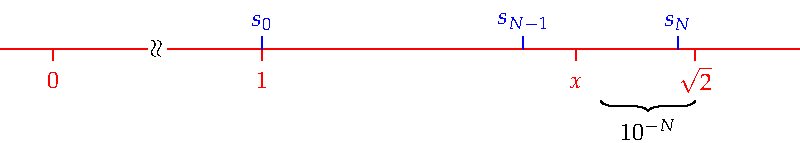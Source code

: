 settings.tex="pdflatex";

texpreamble("\usepackage{amsmath}
\usepackage{amsthm,amssymb}
\usepackage{mathpazo}
\usepackage[svgnames]{xcolor}
");
import graph;

size(400);

scale(Broken(0.1,0.9));

xaxis(-0.05,sqrt(2)+0.1,red,RightTicks(new real[]{0,1}));
xtick(Label("$x$",align=S),1.3,S,red);
xtick(Label("$\sqrt{2}$",align=S),sqrt(2),S,red);
xtick(Label("$s_0$",align=N),1,N,blue);
xtick(Label("$s_{N-1}$",align=N),1.25,N,blue);
xtick(Label("$s_N$",align=N),sqrt(2)-(sqrt(2)-1.25)/10,N,blue);

label(rotate(90)*Break,(0.1,point(S).y));
//label(rotate(90)*Break,(0.3,point(S).y));

path br=brace((0.01,0),(0.1,0),0.01);
draw(Label("$10^{-N}$",align=S),shift((sqrt(2)-0.9,-0.05))*reflect((0,0),(1,0))*br);




